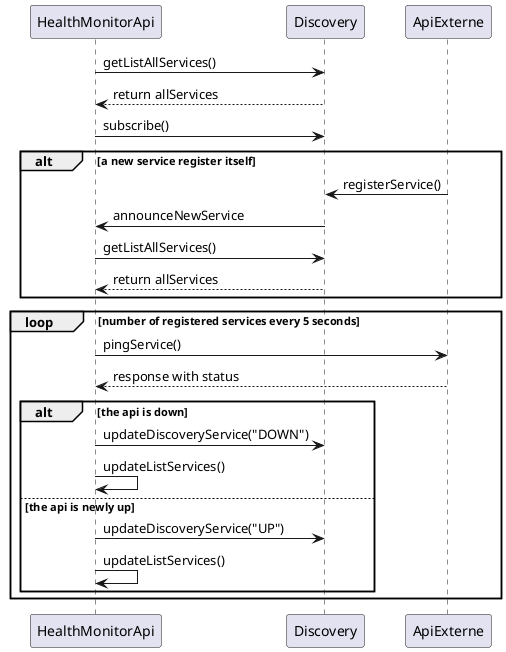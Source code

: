@startuml
participant HealthMonitorApi as hm
participant Discovery as d
participant ApiExterne as ae
hm -> d : getListAllServices() 
hm <-- d : return allServices 
hm -> d : subscribe() 
alt a new service register itself
    ae -> d : registerService() 
    d -> hm : announceNewService
    hm -> d : getListAllServices()
    hm <-- d : return allServices 
end
loop number of registered services every 5 seconds
    hm -> ae: pingService()
        ae --> hm : response with status
    alt the api is down
        hm -> d : updateDiscoveryService("DOWN")
        hm -> hm : updateListServices()
    else the api is newly up
        hm -> d : updateDiscoveryService("UP")
        hm -> hm : updateListServices()
    end
end
@enduml
